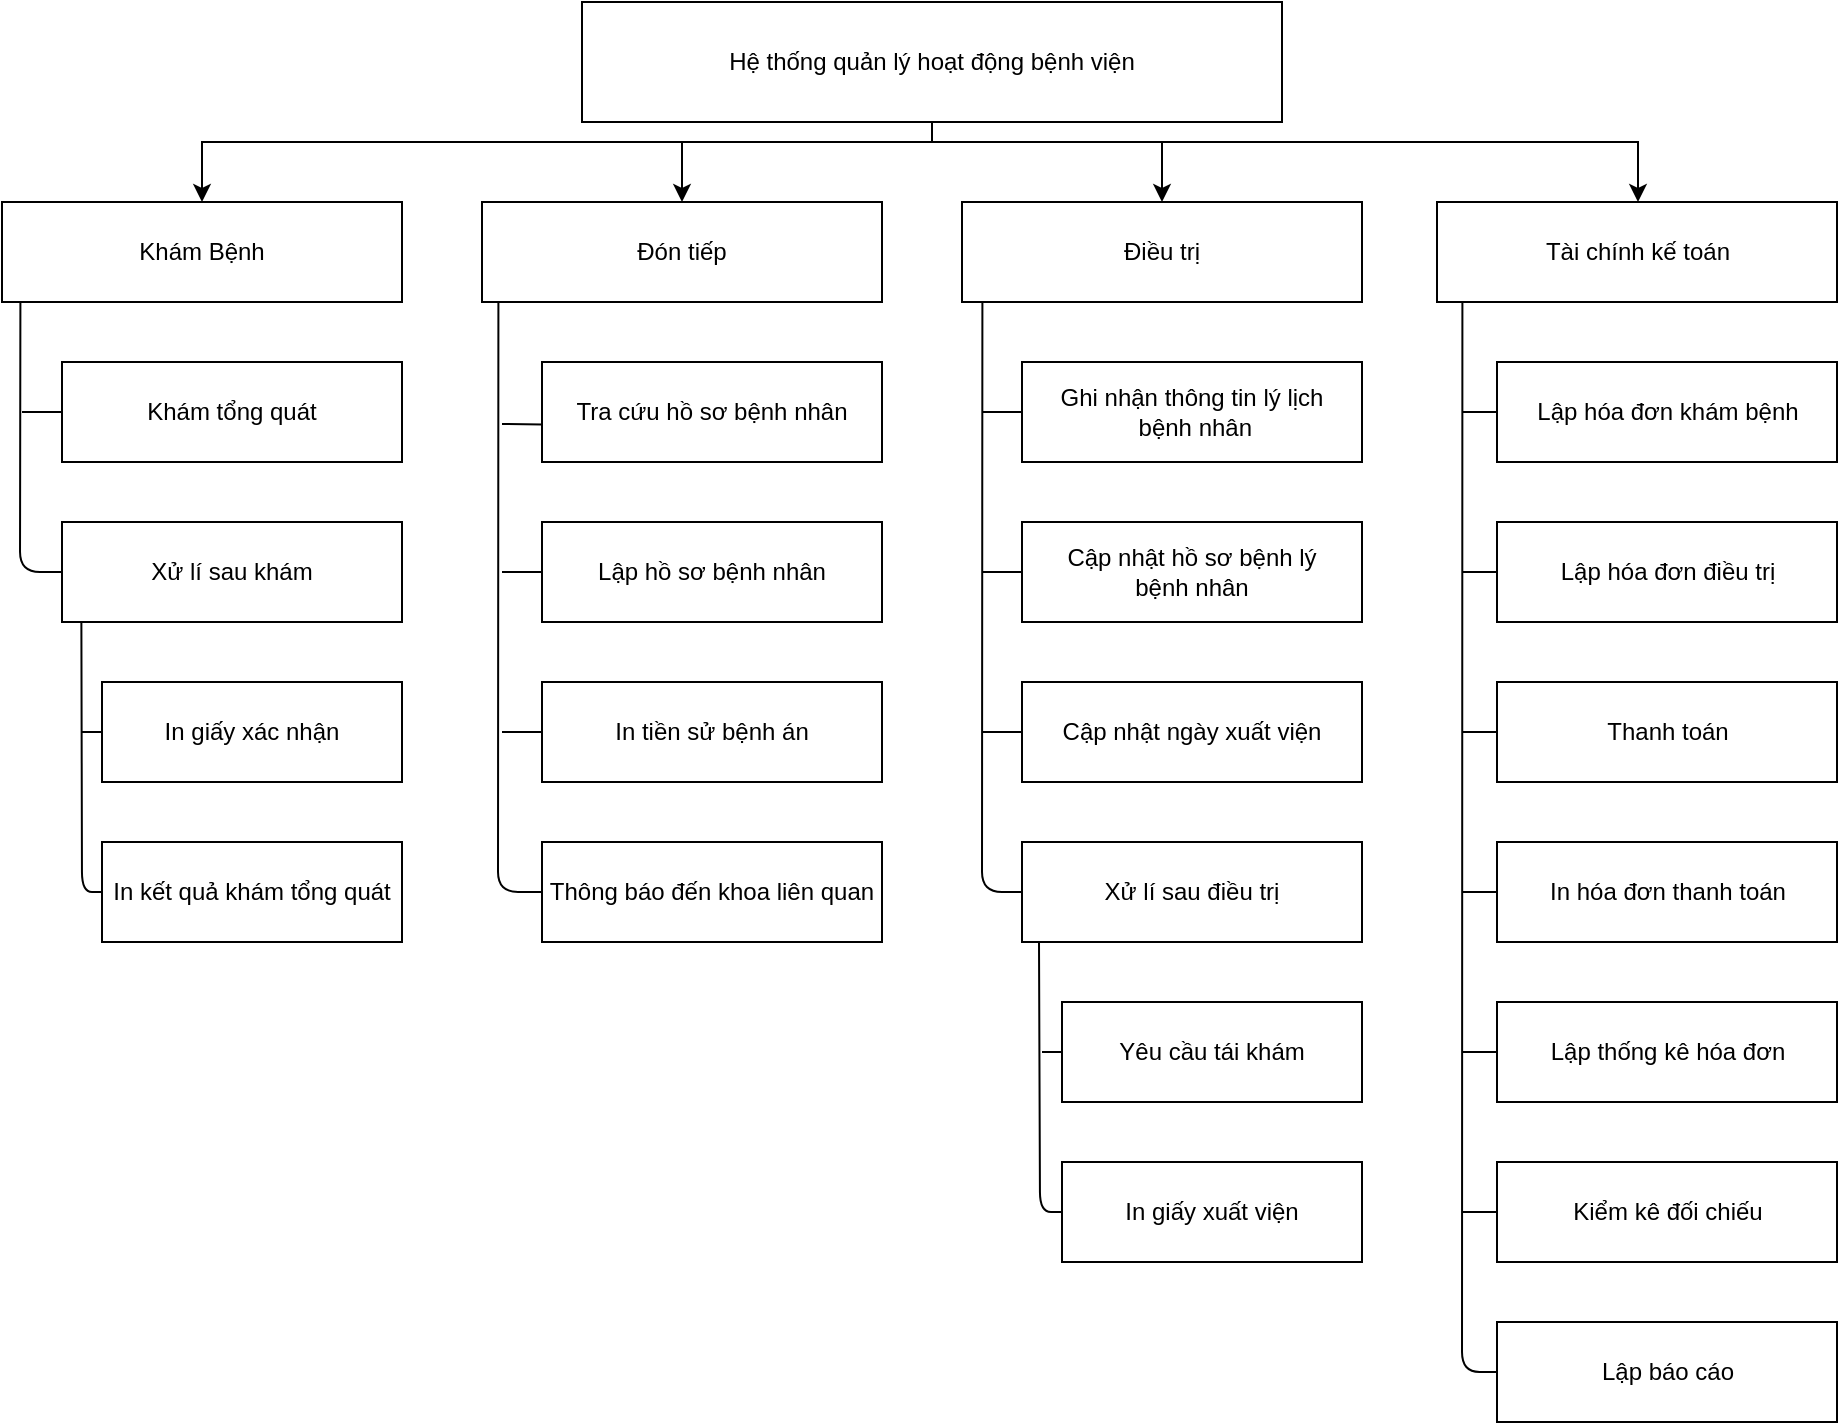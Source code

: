 <mxfile version="13.10.0" type="github">
  <diagram id="KvaNWkCoYmiCyT0ZWtry" name="Page-1">
    <mxGraphModel dx="1199" dy="611" grid="1" gridSize="10" guides="1" tooltips="1" connect="1" arrows="1" fold="1" page="1" pageScale="1" pageWidth="850" pageHeight="1100" math="0" shadow="0">
      <root>
        <mxCell id="0" />
        <mxCell id="1" parent="0" />
        <mxCell id="SjsnrAQo-cKiICR7nJu3-1" style="edgeStyle=orthogonalEdgeStyle;rounded=0;orthogonalLoop=1;jettySize=auto;html=1;" parent="1" source="vkGjbb_7PXERbVB5Fccl-1" target="vkGjbb_7PXERbVB5Fccl-2" edge="1">
          <mxGeometry relative="1" as="geometry">
            <Array as="points">
              <mxPoint x="505" y="90" />
              <mxPoint x="140" y="90" />
            </Array>
          </mxGeometry>
        </mxCell>
        <mxCell id="SjsnrAQo-cKiICR7nJu3-2" style="edgeStyle=orthogonalEdgeStyle;rounded=0;orthogonalLoop=1;jettySize=auto;html=1;" parent="1" source="vkGjbb_7PXERbVB5Fccl-1" target="vkGjbb_7PXERbVB5Fccl-5" edge="1">
          <mxGeometry relative="1" as="geometry">
            <Array as="points">
              <mxPoint x="505" y="90" />
              <mxPoint x="380" y="90" />
            </Array>
          </mxGeometry>
        </mxCell>
        <mxCell id="SjsnrAQo-cKiICR7nJu3-3" style="edgeStyle=orthogonalEdgeStyle;rounded=0;orthogonalLoop=1;jettySize=auto;html=1;" parent="1" source="vkGjbb_7PXERbVB5Fccl-1" target="vkGjbb_7PXERbVB5Fccl-14" edge="1">
          <mxGeometry relative="1" as="geometry">
            <Array as="points">
              <mxPoint x="505" y="90" />
              <mxPoint x="620" y="90" />
            </Array>
          </mxGeometry>
        </mxCell>
        <mxCell id="SjsnrAQo-cKiICR7nJu3-4" style="edgeStyle=orthogonalEdgeStyle;rounded=0;orthogonalLoop=1;jettySize=auto;html=1;" parent="1" source="vkGjbb_7PXERbVB5Fccl-1" target="vkGjbb_7PXERbVB5Fccl-27" edge="1">
          <mxGeometry relative="1" as="geometry">
            <Array as="points">
              <mxPoint x="505" y="90" />
              <mxPoint x="858" y="90" />
            </Array>
          </mxGeometry>
        </mxCell>
        <mxCell id="vkGjbb_7PXERbVB5Fccl-1" value="Hệ thống quản lý hoạt động bệnh viện" style="rounded=0;whiteSpace=wrap;html=1;" parent="1" vertex="1">
          <mxGeometry x="330" y="20" width="350" height="60" as="geometry" />
        </mxCell>
        <mxCell id="vkGjbb_7PXERbVB5Fccl-2" value="Khám Bệnh" style="rounded=0;whiteSpace=wrap;html=1;" parent="1" vertex="1">
          <mxGeometry x="40" y="120" width="200" height="50" as="geometry" />
        </mxCell>
        <mxCell id="vkGjbb_7PXERbVB5Fccl-3" value="Khám tổng quát" style="rounded=0;whiteSpace=wrap;html=1;" parent="1" vertex="1">
          <mxGeometry x="70" y="200" width="170" height="50" as="geometry" />
        </mxCell>
        <mxCell id="vkGjbb_7PXERbVB5Fccl-4" value="Xử lí sau khám" style="rounded=0;whiteSpace=wrap;html=1;" parent="1" vertex="1">
          <mxGeometry x="70" y="280" width="170" height="50" as="geometry" />
        </mxCell>
        <mxCell id="vkGjbb_7PXERbVB5Fccl-5" value="Đón tiếp" style="rounded=0;whiteSpace=wrap;html=1;" parent="1" vertex="1">
          <mxGeometry x="280" y="120" width="200" height="50" as="geometry" />
        </mxCell>
        <mxCell id="vkGjbb_7PXERbVB5Fccl-6" value="Tra cứu hồ sơ bệnh nhân" style="rounded=0;whiteSpace=wrap;html=1;" parent="1" vertex="1">
          <mxGeometry x="310" y="200" width="170" height="50" as="geometry" />
        </mxCell>
        <mxCell id="vkGjbb_7PXERbVB5Fccl-7" value="Lập hồ sơ bệnh nhân" style="rounded=0;whiteSpace=wrap;html=1;" parent="1" vertex="1">
          <mxGeometry x="310" y="280" width="170" height="50" as="geometry" />
        </mxCell>
        <mxCell id="vkGjbb_7PXERbVB5Fccl-8" value="In tiền sử bệnh án" style="rounded=0;whiteSpace=wrap;html=1;" parent="1" vertex="1">
          <mxGeometry x="310" y="360" width="170" height="50" as="geometry" />
        </mxCell>
        <mxCell id="vkGjbb_7PXERbVB5Fccl-9" value="In giấy xác nhận" style="rounded=0;whiteSpace=wrap;html=1;" parent="1" vertex="1">
          <mxGeometry x="90" y="360" width="150" height="50" as="geometry" />
        </mxCell>
        <mxCell id="vkGjbb_7PXERbVB5Fccl-10" value="In kết quả khám tổng quát" style="rounded=0;whiteSpace=wrap;html=1;" parent="1" vertex="1">
          <mxGeometry x="90" y="440" width="150" height="50" as="geometry" />
        </mxCell>
        <mxCell id="vkGjbb_7PXERbVB5Fccl-14" value="Điều trị" style="rounded=0;whiteSpace=wrap;html=1;" parent="1" vertex="1">
          <mxGeometry x="520" y="120" width="200" height="50" as="geometry" />
        </mxCell>
        <mxCell id="vkGjbb_7PXERbVB5Fccl-20" value="Ghi nhận thông tin lý lịch&lt;br&gt;&amp;nbsp;bệnh nhân" style="rounded=0;whiteSpace=wrap;html=1;" parent="1" vertex="1">
          <mxGeometry x="550" y="200" width="170" height="50" as="geometry" />
        </mxCell>
        <mxCell id="vkGjbb_7PXERbVB5Fccl-21" value="Cập nhật hồ sơ bệnh lý &lt;br&gt;bệnh nhân" style="rounded=0;whiteSpace=wrap;html=1;" parent="1" vertex="1">
          <mxGeometry x="550" y="280" width="170" height="50" as="geometry" />
        </mxCell>
        <mxCell id="vkGjbb_7PXERbVB5Fccl-22" value="Cập nhật ngày xuất viện" style="rounded=0;whiteSpace=wrap;html=1;" parent="1" vertex="1">
          <mxGeometry x="550" y="360" width="170" height="50" as="geometry" />
        </mxCell>
        <mxCell id="vkGjbb_7PXERbVB5Fccl-23" value="Xử lí sau điều trị" style="rounded=0;whiteSpace=wrap;html=1;" parent="1" vertex="1">
          <mxGeometry x="550" y="440" width="170" height="50" as="geometry" />
        </mxCell>
        <mxCell id="vkGjbb_7PXERbVB5Fccl-24" value="Yêu cầu tái khám" style="rounded=0;whiteSpace=wrap;html=1;" parent="1" vertex="1">
          <mxGeometry x="570" y="520" width="150" height="50" as="geometry" />
        </mxCell>
        <mxCell id="vkGjbb_7PXERbVB5Fccl-25" value="In giấy xuất viện" style="rounded=0;whiteSpace=wrap;html=1;" parent="1" vertex="1">
          <mxGeometry x="570" y="600" width="150" height="50" as="geometry" />
        </mxCell>
        <mxCell id="vkGjbb_7PXERbVB5Fccl-26" value="Lập hóa đơn điều trị" style="rounded=0;whiteSpace=wrap;html=1;" parent="1" vertex="1">
          <mxGeometry x="787.5" y="280" width="170" height="50" as="geometry" />
        </mxCell>
        <mxCell id="vkGjbb_7PXERbVB5Fccl-27" value="Tài chính kế toán" style="rounded=0;whiteSpace=wrap;html=1;" parent="1" vertex="1">
          <mxGeometry x="757.5" y="120" width="200" height="50" as="geometry" />
        </mxCell>
        <mxCell id="vkGjbb_7PXERbVB5Fccl-28" value="Lập thống kê hóa đơn" style="rounded=0;whiteSpace=wrap;html=1;" parent="1" vertex="1">
          <mxGeometry x="787.5" y="520" width="170" height="50" as="geometry" />
        </mxCell>
        <mxCell id="vkGjbb_7PXERbVB5Fccl-29" value="Kiểm kê đối chiếu" style="rounded=0;whiteSpace=wrap;html=1;" parent="1" vertex="1">
          <mxGeometry x="787.5" y="600" width="170" height="50" as="geometry" />
        </mxCell>
        <mxCell id="vkGjbb_7PXERbVB5Fccl-30" value="Lập báo cáo" style="rounded=0;whiteSpace=wrap;html=1;" parent="1" vertex="1">
          <mxGeometry x="787.5" y="680" width="170" height="50" as="geometry" />
        </mxCell>
        <mxCell id="1rvTci8TLG_Ej2rMH8-D-1" value="Lập hóa đơn khám bệnh" style="rounded=0;whiteSpace=wrap;html=1;" parent="1" vertex="1">
          <mxGeometry x="787.5" y="200" width="170" height="50" as="geometry" />
        </mxCell>
        <mxCell id="1rvTci8TLG_Ej2rMH8-D-2" value="Thông báo đến khoa liên quan" style="rounded=0;whiteSpace=wrap;html=1;" parent="1" vertex="1">
          <mxGeometry x="310" y="440" width="170" height="50" as="geometry" />
        </mxCell>
        <mxCell id="1rvTci8TLG_Ej2rMH8-D-3" value="Thanh toán" style="rounded=0;whiteSpace=wrap;html=1;" parent="1" vertex="1">
          <mxGeometry x="787.5" y="360" width="170" height="50" as="geometry" />
        </mxCell>
        <mxCell id="SjsnrAQo-cKiICR7nJu3-5" value="" style="endArrow=none;html=1;entryX=0.046;entryY=1.005;entryDx=0;entryDy=0;entryPerimeter=0;exitX=0;exitY=0.5;exitDx=0;exitDy=0;" parent="1" target="vkGjbb_7PXERbVB5Fccl-2" edge="1" source="vkGjbb_7PXERbVB5Fccl-4">
          <mxGeometry width="50" height="50" relative="1" as="geometry">
            <mxPoint x="49" y="310" as="sourcePoint" />
            <mxPoint x="480" y="310" as="targetPoint" />
            <Array as="points">
              <mxPoint x="49" y="305" />
            </Array>
          </mxGeometry>
        </mxCell>
        <mxCell id="SjsnrAQo-cKiICR7nJu3-6" value="" style="endArrow=none;html=1;entryX=0;entryY=0.5;entryDx=0;entryDy=0;" parent="1" target="vkGjbb_7PXERbVB5Fccl-3" edge="1">
          <mxGeometry width="50" height="50" relative="1" as="geometry">
            <mxPoint x="50" y="225" as="sourcePoint" />
            <mxPoint x="60" y="220" as="targetPoint" />
          </mxGeometry>
        </mxCell>
        <mxCell id="SjsnrAQo-cKiICR7nJu3-11" value="" style="endArrow=none;html=1;entryX=0.057;entryY=0.994;entryDx=0;entryDy=0;entryPerimeter=0;exitX=0;exitY=0.5;exitDx=0;exitDy=0;" parent="1" target="vkGjbb_7PXERbVB5Fccl-4" edge="1" source="vkGjbb_7PXERbVB5Fccl-10">
          <mxGeometry width="50" height="50" relative="1" as="geometry">
            <mxPoint x="80" y="470" as="sourcePoint" />
            <mxPoint x="390" y="310" as="targetPoint" />
            <Array as="points">
              <mxPoint x="80" y="465" />
            </Array>
          </mxGeometry>
        </mxCell>
        <mxCell id="SjsnrAQo-cKiICR7nJu3-15" value="" style="endArrow=none;html=1;entryX=0.041;entryY=1.005;entryDx=0;entryDy=0;entryPerimeter=0;exitX=0;exitY=0.5;exitDx=0;exitDy=0;" parent="1" target="vkGjbb_7PXERbVB5Fccl-5" edge="1" source="1rvTci8TLG_Ej2rMH8-D-2">
          <mxGeometry width="50" height="50" relative="1" as="geometry">
            <mxPoint x="288" y="470" as="sourcePoint" />
            <mxPoint x="280" y="230" as="targetPoint" />
            <Array as="points">
              <mxPoint x="288" y="465" />
            </Array>
          </mxGeometry>
        </mxCell>
        <mxCell id="SjsnrAQo-cKiICR7nJu3-16" value="" style="endArrow=none;html=1;entryX=0.001;entryY=0.625;entryDx=0;entryDy=0;entryPerimeter=0;" parent="1" target="vkGjbb_7PXERbVB5Fccl-6" edge="1">
          <mxGeometry width="50" height="50" relative="1" as="geometry">
            <mxPoint x="290" y="231" as="sourcePoint" />
            <mxPoint x="570" y="250" as="targetPoint" />
          </mxGeometry>
        </mxCell>
        <mxCell id="SjsnrAQo-cKiICR7nJu3-19" value="" style="endArrow=none;html=1;entryX=0;entryY=0.5;entryDx=0;entryDy=0;" parent="1" edge="1" target="vkGjbb_7PXERbVB5Fccl-8">
          <mxGeometry width="50" height="50" relative="1" as="geometry">
            <mxPoint x="290" y="385" as="sourcePoint" />
            <mxPoint x="330" y="380" as="targetPoint" />
          </mxGeometry>
        </mxCell>
        <mxCell id="QlhlDFK_KPoEQuUJrzWE-2" value="" style="endArrow=none;html=1;entryX=0.041;entryY=1.005;entryDx=0;entryDy=0;entryPerimeter=0;exitX=0;exitY=0.5;exitDx=0;exitDy=0;" edge="1" parent="1" source="vkGjbb_7PXERbVB5Fccl-23">
          <mxGeometry width="50" height="50" relative="1" as="geometry">
            <mxPoint x="530" y="469.75" as="sourcePoint" />
            <mxPoint x="530.2" y="170" as="targetPoint" />
            <Array as="points">
              <mxPoint x="530" y="465" />
            </Array>
          </mxGeometry>
        </mxCell>
        <mxCell id="QlhlDFK_KPoEQuUJrzWE-5" value="" style="endArrow=none;html=1;entryX=0;entryY=0.5;entryDx=0;entryDy=0;" edge="1" parent="1" target="vkGjbb_7PXERbVB5Fccl-7">
          <mxGeometry width="50" height="50" relative="1" as="geometry">
            <mxPoint x="290" y="305" as="sourcePoint" />
            <mxPoint x="400" y="280" as="targetPoint" />
          </mxGeometry>
        </mxCell>
        <mxCell id="QlhlDFK_KPoEQuUJrzWE-7" value="" style="endArrow=none;html=1;exitX=0;exitY=0.5;exitDx=0;exitDy=0;" edge="1" parent="1" source="vkGjbb_7PXERbVB5Fccl-9">
          <mxGeometry width="50" height="50" relative="1" as="geometry">
            <mxPoint x="160" y="370" as="sourcePoint" />
            <mxPoint x="80" y="385" as="targetPoint" />
          </mxGeometry>
        </mxCell>
        <mxCell id="QlhlDFK_KPoEQuUJrzWE-9" value="" style="endArrow=none;html=1;entryX=0;entryY=0.5;entryDx=0;entryDy=0;" edge="1" parent="1" target="vkGjbb_7PXERbVB5Fccl-20">
          <mxGeometry width="50" height="50" relative="1" as="geometry">
            <mxPoint x="530" y="225" as="sourcePoint" />
            <mxPoint x="560" y="210" as="targetPoint" />
          </mxGeometry>
        </mxCell>
        <mxCell id="QlhlDFK_KPoEQuUJrzWE-10" value="" style="endArrow=none;html=1;entryX=0;entryY=0.5;entryDx=0;entryDy=0;" edge="1" parent="1" target="vkGjbb_7PXERbVB5Fccl-21">
          <mxGeometry width="50" height="50" relative="1" as="geometry">
            <mxPoint x="530" y="305" as="sourcePoint" />
            <mxPoint x="560" y="210" as="targetPoint" />
          </mxGeometry>
        </mxCell>
        <mxCell id="QlhlDFK_KPoEQuUJrzWE-11" value="" style="endArrow=none;html=1;entryX=0;entryY=0.5;entryDx=0;entryDy=0;" edge="1" parent="1" target="vkGjbb_7PXERbVB5Fccl-22">
          <mxGeometry width="50" height="50" relative="1" as="geometry">
            <mxPoint x="530" y="385" as="sourcePoint" />
            <mxPoint x="610" y="290" as="targetPoint" />
          </mxGeometry>
        </mxCell>
        <mxCell id="QlhlDFK_KPoEQuUJrzWE-13" value="" style="endArrow=none;html=1;entryX=0.05;entryY=1;entryDx=0;entryDy=0;entryPerimeter=0;exitX=0;exitY=0.5;exitDx=0;exitDy=0;" edge="1" parent="1" source="vkGjbb_7PXERbVB5Fccl-25" target="vkGjbb_7PXERbVB5Fccl-23">
          <mxGeometry width="50" height="50" relative="1" as="geometry">
            <mxPoint x="560" y="580" as="sourcePoint" />
            <mxPoint x="570" y="510" as="targetPoint" />
            <Array as="points">
              <mxPoint x="559" y="625" />
            </Array>
          </mxGeometry>
        </mxCell>
        <mxCell id="QlhlDFK_KPoEQuUJrzWE-14" value="" style="endArrow=none;html=1;entryX=0;entryY=0.5;entryDx=0;entryDy=0;" edge="1" parent="1" target="vkGjbb_7PXERbVB5Fccl-24">
          <mxGeometry width="50" height="50" relative="1" as="geometry">
            <mxPoint x="560" y="545" as="sourcePoint" />
            <mxPoint x="610" y="530" as="targetPoint" />
          </mxGeometry>
        </mxCell>
        <mxCell id="QlhlDFK_KPoEQuUJrzWE-15" value="" style="endArrow=none;html=1;entryX=0.041;entryY=1.005;entryDx=0;entryDy=0;entryPerimeter=0;exitX=0;exitY=0.5;exitDx=0;exitDy=0;" edge="1" parent="1" source="vkGjbb_7PXERbVB5Fccl-30">
          <mxGeometry width="50" height="50" relative="1" as="geometry">
            <mxPoint x="790" y="475" as="sourcePoint" />
            <mxPoint x="770.2" y="170" as="targetPoint" />
            <Array as="points">
              <mxPoint x="770" y="705" />
            </Array>
          </mxGeometry>
        </mxCell>
        <mxCell id="QlhlDFK_KPoEQuUJrzWE-16" value="" style="endArrow=none;html=1;entryX=0;entryY=0.5;entryDx=0;entryDy=0;" edge="1" parent="1" target="1rvTci8TLG_Ej2rMH8-D-1">
          <mxGeometry width="50" height="50" relative="1" as="geometry">
            <mxPoint x="770" y="225" as="sourcePoint" />
            <mxPoint x="770" y="210" as="targetPoint" />
          </mxGeometry>
        </mxCell>
        <mxCell id="QlhlDFK_KPoEQuUJrzWE-17" value="" style="endArrow=none;html=1;entryX=0;entryY=0.5;entryDx=0;entryDy=0;" edge="1" parent="1" target="vkGjbb_7PXERbVB5Fccl-26">
          <mxGeometry width="50" height="50" relative="1" as="geometry">
            <mxPoint x="770" y="305" as="sourcePoint" />
            <mxPoint x="770" y="210" as="targetPoint" />
          </mxGeometry>
        </mxCell>
        <mxCell id="QlhlDFK_KPoEQuUJrzWE-18" value="" style="endArrow=none;html=1;entryX=0;entryY=0.5;entryDx=0;entryDy=0;" edge="1" parent="1" target="1rvTci8TLG_Ej2rMH8-D-3">
          <mxGeometry width="50" height="50" relative="1" as="geometry">
            <mxPoint x="770" y="385" as="sourcePoint" />
            <mxPoint x="770" y="330" as="targetPoint" />
          </mxGeometry>
        </mxCell>
        <mxCell id="QlhlDFK_KPoEQuUJrzWE-19" value="" style="endArrow=none;html=1;entryX=0;entryY=0.5;entryDx=0;entryDy=0;" edge="1" parent="1" target="vkGjbb_7PXERbVB5Fccl-28">
          <mxGeometry width="50" height="50" relative="1" as="geometry">
            <mxPoint x="770" y="545" as="sourcePoint" />
            <mxPoint x="770" y="490" as="targetPoint" />
          </mxGeometry>
        </mxCell>
        <mxCell id="QlhlDFK_KPoEQuUJrzWE-20" value="" style="endArrow=none;html=1;entryX=0;entryY=0.5;entryDx=0;entryDy=0;" edge="1" parent="1" target="vkGjbb_7PXERbVB5Fccl-29">
          <mxGeometry width="50" height="50" relative="1" as="geometry">
            <mxPoint x="770" y="625" as="sourcePoint" />
            <mxPoint x="770" y="620" as="targetPoint" />
          </mxGeometry>
        </mxCell>
        <mxCell id="QlhlDFK_KPoEQuUJrzWE-21" value="In hóa đơn thanh toán" style="rounded=0;whiteSpace=wrap;html=1;" vertex="1" parent="1">
          <mxGeometry x="787.5" y="440" width="170" height="50" as="geometry" />
        </mxCell>
        <mxCell id="QlhlDFK_KPoEQuUJrzWE-22" value="" style="endArrow=none;html=1;entryX=0;entryY=0.5;entryDx=0;entryDy=0;" edge="1" parent="1" target="QlhlDFK_KPoEQuUJrzWE-21">
          <mxGeometry width="50" height="50" relative="1" as="geometry">
            <mxPoint x="770" y="465" as="sourcePoint" />
            <mxPoint x="797.5" y="555" as="targetPoint" />
          </mxGeometry>
        </mxCell>
      </root>
    </mxGraphModel>
  </diagram>
</mxfile>
